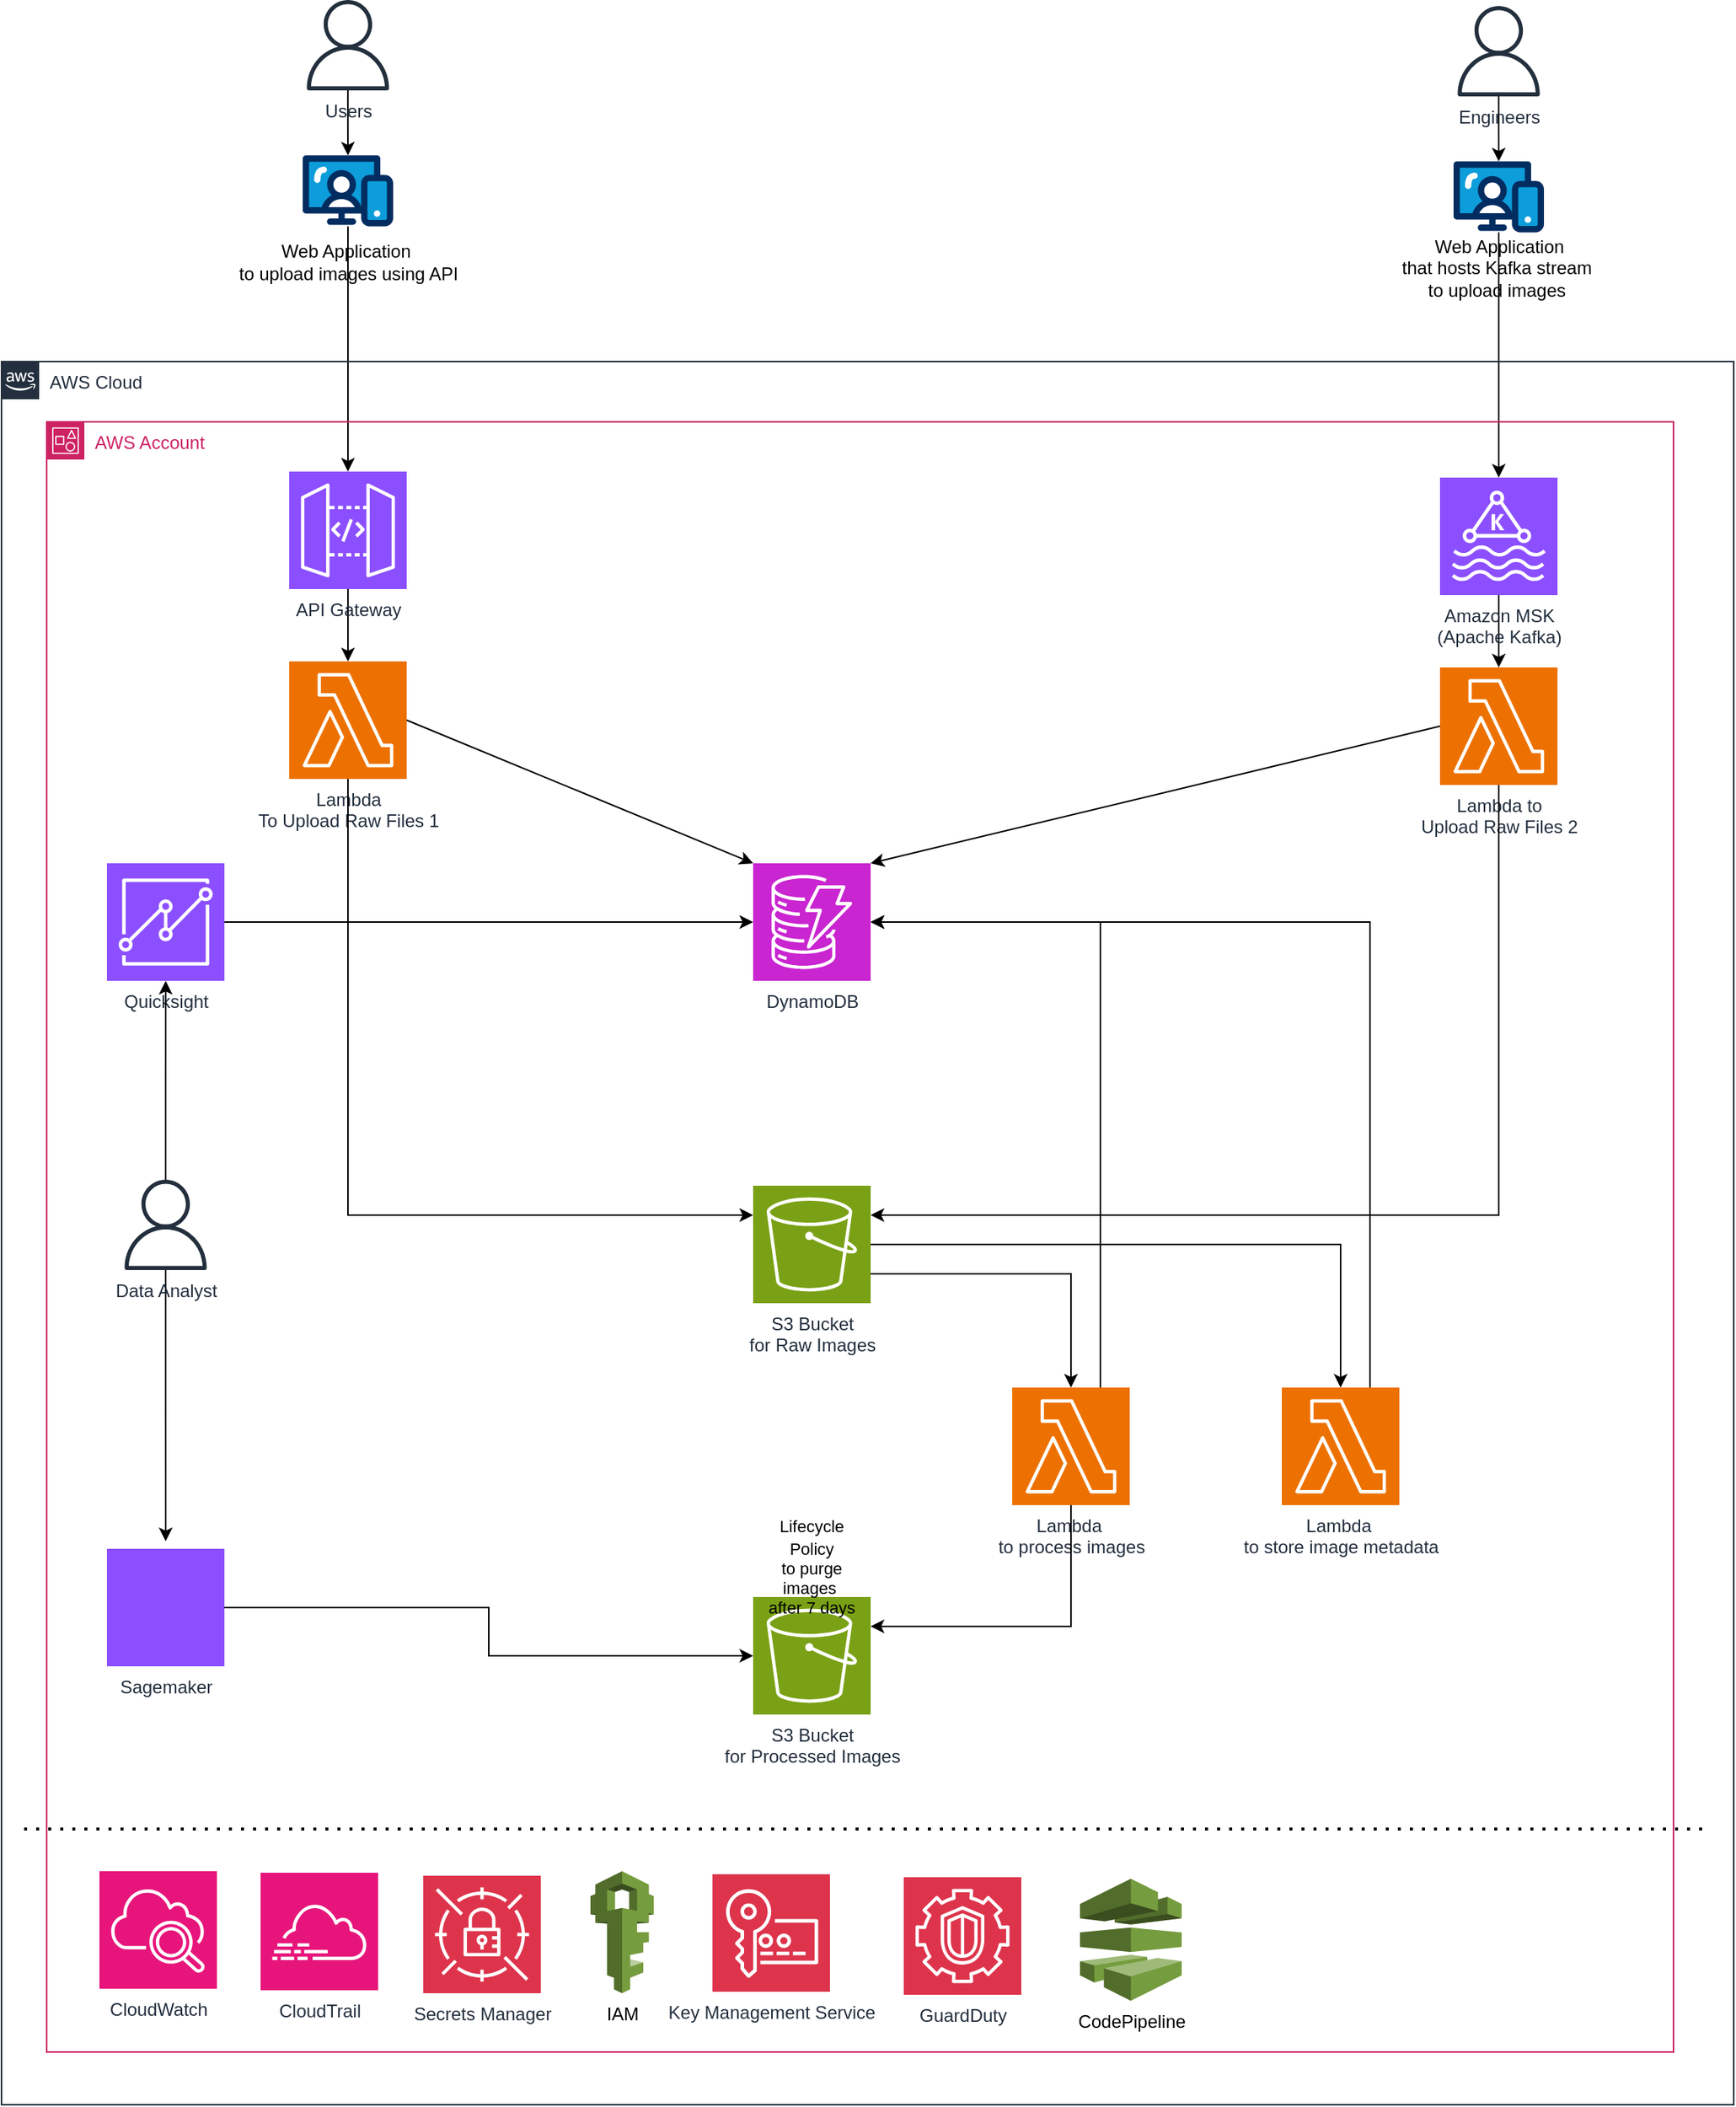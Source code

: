 <mxfile version="28.1.2">
  <diagram name="Page-1" id="7x_k01PApRXjQRJml1V-">
    <mxGraphModel dx="1226" dy="736" grid="0" gridSize="8" guides="0" tooltips="1" connect="0" arrows="0" fold="1" page="1" pageScale="1" pageWidth="850" pageHeight="1100" background="none" math="0" shadow="0">
      <root>
        <mxCell id="0" />
        <mxCell id="1" parent="0" />
        <mxCell id="s7j0IJeCWLYnn15bMMB7-19" value="" style="edgeStyle=orthogonalEdgeStyle;rounded=0;orthogonalLoop=1;jettySize=auto;html=1;" parent="1" source="s7j0IJeCWLYnn15bMMB7-1" target="s7j0IJeCWLYnn15bMMB7-13" edge="1">
          <mxGeometry relative="1" as="geometry" />
        </mxCell>
        <mxCell id="s7j0IJeCWLYnn15bMMB7-1" value="Users" style="sketch=0;outlineConnect=0;fontColor=#232F3E;gradientColor=none;fillColor=#232F3D;strokeColor=none;dashed=0;verticalLabelPosition=bottom;verticalAlign=top;align=center;html=1;fontSize=12;fontStyle=0;aspect=fixed;pointerEvents=1;shape=mxgraph.aws4.user;" parent="1" vertex="1">
          <mxGeometry x="210" y="20" width="60" height="60" as="geometry" />
        </mxCell>
        <mxCell id="s7j0IJeCWLYnn15bMMB7-20" value="" style="edgeStyle=orthogonalEdgeStyle;rounded=0;orthogonalLoop=1;jettySize=auto;html=1;" parent="1" source="s7j0IJeCWLYnn15bMMB7-3" target="s7j0IJeCWLYnn15bMMB7-14" edge="1">
          <mxGeometry relative="1" as="geometry" />
        </mxCell>
        <mxCell id="s7j0IJeCWLYnn15bMMB7-3" value="Engineers" style="sketch=0;outlineConnect=0;fontColor=#232F3E;gradientColor=none;fillColor=#232F3D;strokeColor=none;dashed=0;verticalLabelPosition=bottom;verticalAlign=top;align=center;html=1;fontSize=12;fontStyle=0;aspect=fixed;pointerEvents=1;shape=mxgraph.aws4.user;" parent="1" vertex="1">
          <mxGeometry x="974" y="24" width="60" height="60" as="geometry" />
        </mxCell>
        <mxCell id="s7j0IJeCWLYnn15bMMB7-22" value="" style="edgeStyle=orthogonalEdgeStyle;rounded=0;orthogonalLoop=1;jettySize=auto;html=1;" parent="1" source="s7j0IJeCWLYnn15bMMB7-13" target="s7j0IJeCWLYnn15bMMB7-21" edge="1">
          <mxGeometry relative="1" as="geometry" />
        </mxCell>
        <mxCell id="s7j0IJeCWLYnn15bMMB7-13" value="Web Application&amp;nbsp;&lt;div&gt;to upload images using API&lt;/div&gt;" style="verticalLabelPosition=bottom;aspect=fixed;html=1;shape=mxgraph.salesforce.web;fillColorStyles=fillColor2,fillColor3,fillColor4;fillColor2=#032d60;fillColor3=#0d9dda;fillColor4=#ffffff;fillColor=none;strokeColor=none;" parent="1" vertex="1">
          <mxGeometry x="210" y="123" width="60" height="47.4" as="geometry" />
        </mxCell>
        <mxCell id="s7j0IJeCWLYnn15bMMB7-31" value="" style="edgeStyle=orthogonalEdgeStyle;rounded=0;orthogonalLoop=1;jettySize=auto;html=1;" parent="1" source="s7j0IJeCWLYnn15bMMB7-14" target="s7j0IJeCWLYnn15bMMB7-25" edge="1">
          <mxGeometry relative="1" as="geometry" />
        </mxCell>
        <mxCell id="s7j0IJeCWLYnn15bMMB7-14" value="Web Application&lt;div&gt;that hosts Kafka stream&amp;nbsp;&lt;/div&gt;&lt;div&gt;to upload images&amp;nbsp;&lt;/div&gt;" style="verticalLabelPosition=bottom;aspect=fixed;html=1;shape=mxgraph.salesforce.web;fillColorStyles=fillColor2,fillColor3,fillColor4;fillColor2=#032d60;fillColor3=#0d9dda;fillColor4=#ffffff;fillColor=none;strokeColor=none;" parent="1" vertex="1">
          <mxGeometry x="974" y="127" width="60" height="47.4" as="geometry" />
        </mxCell>
        <mxCell id="s7j0IJeCWLYnn15bMMB7-28" value="" style="edgeStyle=orthogonalEdgeStyle;rounded=0;orthogonalLoop=1;jettySize=auto;html=1;" parent="1" source="s7j0IJeCWLYnn15bMMB7-21" target="s7j0IJeCWLYnn15bMMB7-26" edge="1">
          <mxGeometry relative="1" as="geometry" />
        </mxCell>
        <mxCell id="s7j0IJeCWLYnn15bMMB7-21" value="API Gateway" style="sketch=0;points=[[0,0,0],[0.25,0,0],[0.5,0,0],[0.75,0,0],[1,0,0],[0,1,0],[0.25,1,0],[0.5,1,0],[0.75,1,0],[1,1,0],[0,0.25,0],[0,0.5,0],[0,0.75,0],[1,0.25,0],[1,0.5,0],[1,0.75,0]];outlineConnect=0;fontColor=#232F3E;fillColor=#8C4FFF;strokeColor=#ffffff;dashed=0;verticalLabelPosition=bottom;verticalAlign=top;align=center;html=1;fontSize=12;fontStyle=0;aspect=fixed;shape=mxgraph.aws4.resourceIcon;resIcon=mxgraph.aws4.api_gateway;" parent="1" vertex="1">
          <mxGeometry x="201" y="333" width="78" height="78" as="geometry" />
        </mxCell>
        <mxCell id="s7j0IJeCWLYnn15bMMB7-29" value="" style="edgeStyle=orthogonalEdgeStyle;rounded=0;orthogonalLoop=1;jettySize=auto;html=1;" parent="1" source="s7j0IJeCWLYnn15bMMB7-25" target="s7j0IJeCWLYnn15bMMB7-27" edge="1">
          <mxGeometry relative="1" as="geometry" />
        </mxCell>
        <mxCell id="s7j0IJeCWLYnn15bMMB7-25" value="Amazon MSK&lt;div&gt;(Apache Kafka)&lt;/div&gt;" style="sketch=0;points=[[0,0,0],[0.25,0,0],[0.5,0,0],[0.75,0,0],[1,0,0],[0,1,0],[0.25,1,0],[0.5,1,0],[0.75,1,0],[1,1,0],[0,0.25,0],[0,0.5,0],[0,0.75,0],[1,0.25,0],[1,0.5,0],[1,0.75,0]];outlineConnect=0;fontColor=#232F3E;fillColor=#8C4FFF;strokeColor=#ffffff;dashed=0;verticalLabelPosition=bottom;verticalAlign=top;align=center;html=1;fontSize=12;fontStyle=0;aspect=fixed;shape=mxgraph.aws4.resourceIcon;resIcon=mxgraph.aws4.managed_streaming_for_kafka;" parent="1" vertex="1">
          <mxGeometry x="965" y="337" width="78" height="78" as="geometry" />
        </mxCell>
        <mxCell id="s7j0IJeCWLYnn15bMMB7-26" value="Lambda&lt;div&gt;To U&lt;span style=&quot;background-color: transparent; color: light-dark(rgb(35, 47, 62), rgb(189, 199, 212));&quot;&gt;pload Raw Files 1&lt;/span&gt;&lt;/div&gt;" style="sketch=0;points=[[0,0,0],[0.25,0,0],[0.5,0,0],[0.75,0,0],[1,0,0],[0,1,0],[0.25,1,0],[0.5,1,0],[0.75,1,0],[1,1,0],[0,0.25,0],[0,0.5,0],[0,0.75,0],[1,0.25,0],[1,0.5,0],[1,0.75,0]];outlineConnect=0;fontColor=#232F3E;fillColor=#ED7100;strokeColor=#ffffff;dashed=0;verticalLabelPosition=bottom;verticalAlign=top;align=center;html=1;fontSize=12;fontStyle=0;aspect=fixed;shape=mxgraph.aws4.resourceIcon;resIcon=mxgraph.aws4.lambda;" parent="1" vertex="1">
          <mxGeometry x="201" y="459" width="78" height="78" as="geometry" />
        </mxCell>
        <mxCell id="s7j0IJeCWLYnn15bMMB7-27" value="Lambda to&lt;div&gt;Upload Raw Files 2&lt;/div&gt;" style="sketch=0;points=[[0,0,0],[0.25,0,0],[0.5,0,0],[0.75,0,0],[1,0,0],[0,1,0],[0.25,1,0],[0.5,1,0],[0.75,1,0],[1,1,0],[0,0.25,0],[0,0.5,0],[0,0.75,0],[1,0.25,0],[1,0.5,0],[1,0.75,0]];outlineConnect=0;fontColor=#232F3E;fillColor=#ED7100;strokeColor=#ffffff;dashed=0;verticalLabelPosition=bottom;verticalAlign=top;align=center;html=1;fontSize=12;fontStyle=0;aspect=fixed;shape=mxgraph.aws4.resourceIcon;resIcon=mxgraph.aws4.lambda;" parent="1" vertex="1">
          <mxGeometry x="965" y="463" width="78" height="78" as="geometry" />
        </mxCell>
        <mxCell id="s7j0IJeCWLYnn15bMMB7-30" value="S3 Bucket&lt;div&gt;for Raw Images&lt;/div&gt;" style="sketch=0;points=[[0,0,0],[0.25,0,0],[0.5,0,0],[0.75,0,0],[1,0,0],[0,1,0],[0.25,1,0],[0.5,1,0],[0.75,1,0],[1,1,0],[0,0.25,0],[0,0.5,0],[0,0.75,0],[1,0.25,0],[1,0.5,0],[1,0.75,0]];outlineConnect=0;fontColor=#232F3E;fillColor=#7AA116;strokeColor=#ffffff;dashed=0;verticalLabelPosition=bottom;verticalAlign=top;align=center;html=1;fontSize=12;fontStyle=0;aspect=fixed;shape=mxgraph.aws4.resourceIcon;resIcon=mxgraph.aws4.s3;" parent="1" vertex="1">
          <mxGeometry x="509" y="807" width="78" height="78" as="geometry" />
        </mxCell>
        <mxCell id="s7j0IJeCWLYnn15bMMB7-35" value="Lambda&amp;nbsp;&lt;div&gt;to process images&lt;/div&gt;" style="sketch=0;points=[[0,0,0],[0.25,0,0],[0.5,0,0],[0.75,0,0],[1,0,0],[0,1,0],[0.25,1,0],[0.5,1,0],[0.75,1,0],[1,1,0],[0,0.25,0],[0,0.5,0],[0,0.75,0],[1,0.25,0],[1,0.5,0],[1,0.75,0]];outlineConnect=0;fontColor=#232F3E;fillColor=#ED7100;strokeColor=#ffffff;dashed=0;verticalLabelPosition=bottom;verticalAlign=top;align=center;html=1;fontSize=12;fontStyle=0;aspect=fixed;shape=mxgraph.aws4.resourceIcon;resIcon=mxgraph.aws4.lambda;" parent="1" vertex="1">
          <mxGeometry x="681" y="941" width="78" height="78" as="geometry" />
        </mxCell>
        <mxCell id="s7j0IJeCWLYnn15bMMB7-44" value="Lambda&amp;nbsp;&lt;div&gt;to store image metadata&lt;/div&gt;" style="sketch=0;points=[[0,0,0],[0.25,0,0],[0.5,0,0],[0.75,0,0],[1,0,0],[0,1,0],[0.25,1,0],[0.5,1,0],[0.75,1,0],[1,1,0],[0,0.25,0],[0,0.5,0],[0,0.75,0],[1,0.25,0],[1,0.5,0],[1,0.75,0]];outlineConnect=0;fontColor=#232F3E;fillColor=#ED7100;strokeColor=#ffffff;dashed=0;verticalLabelPosition=bottom;verticalAlign=top;align=center;html=1;fontSize=12;fontStyle=0;aspect=fixed;shape=mxgraph.aws4.resourceIcon;resIcon=mxgraph.aws4.lambda;" parent="1" vertex="1">
          <mxGeometry x="860" y="941" width="78" height="78" as="geometry" />
        </mxCell>
        <mxCell id="s7j0IJeCWLYnn15bMMB7-82" value="" style="edgeStyle=orthogonalEdgeStyle;rounded=0;orthogonalLoop=1;jettySize=auto;html=1;" parent="1" source="s7j0IJeCWLYnn15bMMB7-49" target="s7j0IJeCWLYnn15bMMB7-43" edge="1">
          <mxGeometry relative="1" as="geometry" />
        </mxCell>
        <mxCell id="s7j0IJeCWLYnn15bMMB7-49" value="Quicksight" style="sketch=0;points=[[0,0,0],[0.25,0,0],[0.5,0,0],[0.75,0,0],[1,0,0],[0,1,0],[0.25,1,0],[0.5,1,0],[0.75,1,0],[1,1,0],[0,0.25,0],[0,0.5,0],[0,0.75,0],[1,0.25,0],[1,0.5,0],[1,0.75,0]];outlineConnect=0;fontColor=#232F3E;fillColor=#8C4FFF;strokeColor=#ffffff;dashed=0;verticalLabelPosition=bottom;verticalAlign=top;align=center;html=1;fontSize=12;fontStyle=0;aspect=fixed;shape=mxgraph.aws4.resourceIcon;resIcon=mxgraph.aws4.quicksight;" parent="1" vertex="1">
          <mxGeometry x="80" y="593" width="78" height="78" as="geometry" />
        </mxCell>
        <mxCell id="s7j0IJeCWLYnn15bMMB7-83" value="" style="edgeStyle=orthogonalEdgeStyle;rounded=0;orthogonalLoop=1;jettySize=auto;html=1;" parent="1" source="s7j0IJeCWLYnn15bMMB7-54" target="s7j0IJeCWLYnn15bMMB7-32" edge="1">
          <mxGeometry relative="1" as="geometry" />
        </mxCell>
        <mxCell id="s7j0IJeCWLYnn15bMMB7-54" value="Sagemaker" style="sketch=0;points=[[0,0,0],[0.25,0,0],[0.5,0,0],[0.75,0,0],[1,0,0],[0,1,0],[0.25,1,0],[0.5,1,0],[0.75,1,0],[1,1,0],[0,0.25,0],[0,0.5,0],[0,0.75,0],[1,0.25,0],[1,0.5,0],[1,0.75,0]];outlineConnect=0;fontColor=#232F3E;fillColor=#8C4FFF;strokeColor=#ffffff;dashed=0;verticalLabelPosition=bottom;verticalAlign=top;align=center;html=1;fontSize=12;fontStyle=0;aspect=fixed;shape=mxgraph.aws4.resourceIcon;resIcon=mxgraph.aws4.sagemaker_2;" parent="1" vertex="1">
          <mxGeometry x="80" y="1048" width="78" height="78" as="geometry" />
        </mxCell>
        <mxCell id="s7j0IJeCWLYnn15bMMB7-59" style="edgeStyle=orthogonalEdgeStyle;rounded=0;orthogonalLoop=1;jettySize=auto;html=1;entryX=0;entryY=0.25;entryDx=0;entryDy=0;entryPerimeter=0;exitX=0.5;exitY=1;exitDx=0;exitDy=0;exitPerimeter=0;" parent="1" source="s7j0IJeCWLYnn15bMMB7-26" target="s7j0IJeCWLYnn15bMMB7-30" edge="1">
          <mxGeometry relative="1" as="geometry" />
        </mxCell>
        <mxCell id="s7j0IJeCWLYnn15bMMB7-60" style="edgeStyle=orthogonalEdgeStyle;rounded=0;orthogonalLoop=1;jettySize=auto;html=1;entryX=1;entryY=0.25;entryDx=0;entryDy=0;entryPerimeter=0;exitX=0.5;exitY=1;exitDx=0;exitDy=0;exitPerimeter=0;" parent="1" source="s7j0IJeCWLYnn15bMMB7-27" target="s7j0IJeCWLYnn15bMMB7-30" edge="1">
          <mxGeometry relative="1" as="geometry" />
        </mxCell>
        <mxCell id="s7j0IJeCWLYnn15bMMB7-61" style="edgeStyle=orthogonalEdgeStyle;rounded=0;orthogonalLoop=1;jettySize=auto;html=1;entryX=0.5;entryY=0;entryDx=0;entryDy=0;entryPerimeter=0;exitX=1;exitY=0.75;exitDx=0;exitDy=0;exitPerimeter=0;" parent="1" source="s7j0IJeCWLYnn15bMMB7-30" target="s7j0IJeCWLYnn15bMMB7-35" edge="1">
          <mxGeometry relative="1" as="geometry" />
        </mxCell>
        <mxCell id="s7j0IJeCWLYnn15bMMB7-62" style="edgeStyle=orthogonalEdgeStyle;rounded=0;orthogonalLoop=1;jettySize=auto;html=1;exitX=1;exitY=0.5;exitDx=0;exitDy=0;exitPerimeter=0;entryX=0.5;entryY=0;entryDx=0;entryDy=0;entryPerimeter=0;" parent="1" source="s7j0IJeCWLYnn15bMMB7-30" target="s7j0IJeCWLYnn15bMMB7-44" edge="1">
          <mxGeometry relative="1" as="geometry" />
        </mxCell>
        <mxCell id="s7j0IJeCWLYnn15bMMB7-63" style="edgeStyle=orthogonalEdgeStyle;rounded=0;orthogonalLoop=1;jettySize=auto;html=1;entryX=1;entryY=0.25;entryDx=0;entryDy=0;entryPerimeter=0;exitX=0.5;exitY=1;exitDx=0;exitDy=0;exitPerimeter=0;" parent="1" source="s7j0IJeCWLYnn15bMMB7-35" target="s7j0IJeCWLYnn15bMMB7-32" edge="1">
          <mxGeometry relative="1" as="geometry" />
        </mxCell>
        <mxCell id="s7j0IJeCWLYnn15bMMB7-80" value="" style="endArrow=classic;html=1;rounded=0;entryX=1;entryY=0;entryDx=0;entryDy=0;entryPerimeter=0;exitX=0;exitY=0.5;exitDx=0;exitDy=0;exitPerimeter=0;" parent="1" source="s7j0IJeCWLYnn15bMMB7-27" target="s7j0IJeCWLYnn15bMMB7-43" edge="1">
          <mxGeometry width="50" height="50" relative="1" as="geometry">
            <mxPoint x="1043" y="509" as="sourcePoint" />
            <mxPoint x="1093" y="459" as="targetPoint" />
          </mxGeometry>
        </mxCell>
        <mxCell id="s7j0IJeCWLYnn15bMMB7-81" value="" style="endArrow=classic;html=1;rounded=0;exitX=1;exitY=0.5;exitDx=0;exitDy=0;exitPerimeter=0;entryX=0;entryY=0;entryDx=0;entryDy=0;entryPerimeter=0;" parent="1" source="s7j0IJeCWLYnn15bMMB7-26" target="s7j0IJeCWLYnn15bMMB7-43" edge="1">
          <mxGeometry width="50" height="50" relative="1" as="geometry">
            <mxPoint x="560" y="543" as="sourcePoint" />
            <mxPoint x="1200" y="683" as="targetPoint" />
          </mxGeometry>
        </mxCell>
        <mxCell id="s7j0IJeCWLYnn15bMMB7-97" style="edgeStyle=orthogonalEdgeStyle;rounded=0;orthogonalLoop=1;jettySize=auto;html=1;" parent="1" source="s7j0IJeCWLYnn15bMMB7-85" edge="1">
          <mxGeometry relative="1" as="geometry">
            <mxPoint x="119" y="1043" as="targetPoint" />
          </mxGeometry>
        </mxCell>
        <mxCell id="s7j0IJeCWLYnn15bMMB7-85" value="Data Analyst" style="sketch=0;outlineConnect=0;fontColor=#232F3E;gradientColor=none;fillColor=#232F3D;strokeColor=none;dashed=0;verticalLabelPosition=bottom;verticalAlign=top;align=center;html=1;fontSize=12;fontStyle=0;aspect=fixed;pointerEvents=1;shape=mxgraph.aws4.user;" parent="1" vertex="1">
          <mxGeometry x="89" y="803" width="60" height="60" as="geometry" />
        </mxCell>
        <mxCell id="s7j0IJeCWLYnn15bMMB7-94" style="edgeStyle=orthogonalEdgeStyle;rounded=0;orthogonalLoop=1;jettySize=auto;html=1;entryX=0.5;entryY=1;entryDx=0;entryDy=0;entryPerimeter=0;" parent="1" source="s7j0IJeCWLYnn15bMMB7-85" target="s7j0IJeCWLYnn15bMMB7-49" edge="1">
          <mxGeometry relative="1" as="geometry" />
        </mxCell>
        <mxCell id="s7j0IJeCWLYnn15bMMB7-99" value="AWS Account" style="points=[[0,0],[0.25,0],[0.5,0],[0.75,0],[1,0],[1,0.25],[1,0.5],[1,0.75],[1,1],[0.75,1],[0.5,1],[0.25,1],[0,1],[0,0.75],[0,0.5],[0,0.25]];outlineConnect=0;gradientColor=none;html=1;whiteSpace=wrap;fontSize=12;fontStyle=0;container=1;pointerEvents=0;collapsible=0;recursiveResize=0;shape=mxgraph.aws4.group;grIcon=mxgraph.aws4.group_account;strokeColor=#CD2264;fillColor=none;verticalAlign=top;align=left;spacingLeft=30;fontColor=#CD2264;dashed=0;" parent="1" vertex="1">
          <mxGeometry x="40" y="300" width="1080" height="1082" as="geometry" />
        </mxCell>
        <mxCell id="s7j0IJeCWLYnn15bMMB7-100" value="AWS Cloud" style="points=[[0,0],[0.25,0],[0.5,0],[0.75,0],[1,0],[1,0.25],[1,0.5],[1,0.75],[1,1],[0.75,1],[0.5,1],[0.25,1],[0,1],[0,0.75],[0,0.5],[0,0.25]];outlineConnect=0;gradientColor=none;html=1;whiteSpace=wrap;fontSize=12;fontStyle=0;container=1;pointerEvents=0;collapsible=0;recursiveResize=0;shape=mxgraph.aws4.group;grIcon=mxgraph.aws4.group_aws_cloud_alt;strokeColor=#232F3E;fillColor=none;verticalAlign=top;align=left;spacingLeft=30;fontColor=#232F3E;dashed=0;" parent="1" vertex="1">
          <mxGeometry x="10" y="260" width="1150" height="1157" as="geometry" />
        </mxCell>
        <mxCell id="s7j0IJeCWLYnn15bMMB7-43" value="DynamoDB" style="sketch=0;points=[[0,0,0],[0.25,0,0],[0.5,0,0],[0.75,0,0],[1,0,0],[0,1,0],[0.25,1,0],[0.5,1,0],[0.75,1,0],[1,1,0],[0,0.25,0],[0,0.5,0],[0,0.75,0],[1,0.25,0],[1,0.5,0],[1,0.75,0]];outlineConnect=0;fontColor=#232F3E;fillColor=#C925D1;strokeColor=#ffffff;dashed=0;verticalLabelPosition=bottom;verticalAlign=top;align=center;html=1;fontSize=12;fontStyle=0;aspect=fixed;shape=mxgraph.aws4.resourceIcon;resIcon=mxgraph.aws4.dynamodb;" parent="s7j0IJeCWLYnn15bMMB7-100" vertex="1">
          <mxGeometry x="499" y="333" width="78" height="78" as="geometry" />
        </mxCell>
        <mxCell id="s7j0IJeCWLYnn15bMMB7-32" value="S3 Bucket&lt;div&gt;for Processed Images&lt;/div&gt;" style="sketch=0;points=[[0,0,0],[0.25,0,0],[0.5,0,0],[0.75,0,0],[1,0,0],[0,1,0],[0.25,1,0],[0.5,1,0],[0.75,1,0],[1,1,0],[0,0.25,0],[0,0.5,0],[0,0.75,0],[1,0.25,0],[1,0.5,0],[1,0.75,0]];outlineConnect=0;fontColor=#232F3E;fillColor=#7AA116;strokeColor=#ffffff;dashed=0;verticalLabelPosition=bottom;verticalAlign=top;align=center;html=1;fontSize=12;fontStyle=0;aspect=fixed;shape=mxgraph.aws4.resourceIcon;resIcon=mxgraph.aws4.s3;" parent="s7j0IJeCWLYnn15bMMB7-100" vertex="1">
          <mxGeometry x="499" y="820" width="78" height="78" as="geometry" />
        </mxCell>
        <mxCell id="WwFzNlLmqDnFHMuQ1UVr-1" value="CloudWatch" style="sketch=0;points=[[0,0,0],[0.25,0,0],[0.5,0,0],[0.75,0,0],[1,0,0],[0,1,0],[0.25,1,0],[0.5,1,0],[0.75,1,0],[1,1,0],[0,0.25,0],[0,0.5,0],[0,0.75,0],[1,0.25,0],[1,0.5,0],[1,0.75,0]];points=[[0,0,0],[0.25,0,0],[0.5,0,0],[0.75,0,0],[1,0,0],[0,1,0],[0.25,1,0],[0.5,1,0],[0.75,1,0],[1,1,0],[0,0.25,0],[0,0.5,0],[0,0.75,0],[1,0.25,0],[1,0.5,0],[1,0.75,0]];outlineConnect=0;fontColor=#232F3E;fillColor=#E7157B;strokeColor=#ffffff;dashed=0;verticalLabelPosition=bottom;verticalAlign=top;align=center;html=1;fontSize=12;fontStyle=0;aspect=fixed;shape=mxgraph.aws4.resourceIcon;resIcon=mxgraph.aws4.cloudwatch_2;" vertex="1" parent="s7j0IJeCWLYnn15bMMB7-100">
          <mxGeometry x="65" y="1002" width="78" height="78" as="geometry" />
        </mxCell>
        <mxCell id="WwFzNlLmqDnFHMuQ1UVr-2" value="CloudTrail" style="sketch=0;points=[[0,0,0],[0.25,0,0],[0.5,0,0],[0.75,0,0],[1,0,0],[0,1,0],[0.25,1,0],[0.5,1,0],[0.75,1,0],[1,1,0],[0,0.25,0],[0,0.5,0],[0,0.75,0],[1,0.25,0],[1,0.5,0],[1,0.75,0]];points=[[0,0,0],[0.25,0,0],[0.5,0,0],[0.75,0,0],[1,0,0],[0,1,0],[0.25,1,0],[0.5,1,0],[0.75,1,0],[1,1,0],[0,0.25,0],[0,0.5,0],[0,0.75,0],[1,0.25,0],[1,0.5,0],[1,0.75,0]];outlineConnect=0;fontColor=#232F3E;fillColor=#E7157B;strokeColor=#ffffff;dashed=0;verticalLabelPosition=bottom;verticalAlign=top;align=center;html=1;fontSize=12;fontStyle=0;aspect=fixed;shape=mxgraph.aws4.resourceIcon;resIcon=mxgraph.aws4.cloudtrail;" vertex="1" parent="s7j0IJeCWLYnn15bMMB7-100">
          <mxGeometry x="172" y="1003" width="78" height="78" as="geometry" />
        </mxCell>
        <mxCell id="WwFzNlLmqDnFHMuQ1UVr-3" value="IAM" style="outlineConnect=0;dashed=0;verticalLabelPosition=bottom;verticalAlign=top;align=center;html=1;shape=mxgraph.aws3.iam;fillColor=#759C3E;gradientColor=none;" vertex="1" parent="s7j0IJeCWLYnn15bMMB7-100">
          <mxGeometry x="391" y="1002" width="42" height="81" as="geometry" />
        </mxCell>
        <mxCell id="WwFzNlLmqDnFHMuQ1UVr-5" value="" style="endArrow=none;dashed=1;html=1;dashPattern=1 3;strokeWidth=2;rounded=0;" edge="1" parent="s7j0IJeCWLYnn15bMMB7-100">
          <mxGeometry width="50" height="50" relative="1" as="geometry">
            <mxPoint x="15.004" y="974" as="sourcePoint" />
            <mxPoint x="1135" y="974" as="targetPoint" />
          </mxGeometry>
        </mxCell>
        <mxCell id="WwFzNlLmqDnFHMuQ1UVr-16" value="&lt;span style=&quot;font-size: 11px; text-wrap-mode: nowrap; background-color: rgb(255, 255, 255);&quot;&gt;Lifecycle Policy&lt;/span&gt;&lt;div style=&quot;font-size: 11px; text-wrap-mode: nowrap;&quot;&gt;to purge images&amp;nbsp;&lt;/div&gt;&lt;div style=&quot;font-size: 11px; text-wrap-mode: nowrap;&quot;&gt;after 7 days&lt;/div&gt;" style="text;html=1;align=center;verticalAlign=middle;whiteSpace=wrap;rounded=0;" vertex="1" parent="s7j0IJeCWLYnn15bMMB7-100">
          <mxGeometry x="508" y="785" width="60" height="30" as="geometry" />
        </mxCell>
        <mxCell id="WwFzNlLmqDnFHMuQ1UVr-17" value="Secrets Manager" style="sketch=0;points=[[0,0,0],[0.25,0,0],[0.5,0,0],[0.75,0,0],[1,0,0],[0,1,0],[0.25,1,0],[0.5,1,0],[0.75,1,0],[1,1,0],[0,0.25,0],[0,0.5,0],[0,0.75,0],[1,0.25,0],[1,0.5,0],[1,0.75,0]];outlineConnect=0;fontColor=#232F3E;fillColor=#DD344C;strokeColor=#ffffff;dashed=0;verticalLabelPosition=bottom;verticalAlign=top;align=center;html=1;fontSize=12;fontStyle=0;aspect=fixed;shape=mxgraph.aws4.resourceIcon;resIcon=mxgraph.aws4.secrets_manager;" vertex="1" parent="s7j0IJeCWLYnn15bMMB7-100">
          <mxGeometry x="280" y="1005" width="78" height="78" as="geometry" />
        </mxCell>
        <mxCell id="WwFzNlLmqDnFHMuQ1UVr-18" value="Key Management Service" style="sketch=0;points=[[0,0,0],[0.25,0,0],[0.5,0,0],[0.75,0,0],[1,0,0],[0,1,0],[0.25,1,0],[0.5,1,0],[0.75,1,0],[1,1,0],[0,0.25,0],[0,0.5,0],[0,0.75,0],[1,0.25,0],[1,0.5,0],[1,0.75,0]];outlineConnect=0;fontColor=#232F3E;fillColor=#DD344C;strokeColor=#ffffff;dashed=0;verticalLabelPosition=bottom;verticalAlign=top;align=center;html=1;fontSize=12;fontStyle=0;aspect=fixed;shape=mxgraph.aws4.resourceIcon;resIcon=mxgraph.aws4.key_management_service;" vertex="1" parent="s7j0IJeCWLYnn15bMMB7-100">
          <mxGeometry x="472" y="1004" width="78" height="78" as="geometry" />
        </mxCell>
        <mxCell id="WwFzNlLmqDnFHMuQ1UVr-19" value="GuardDuty" style="sketch=0;points=[[0,0,0],[0.25,0,0],[0.5,0,0],[0.75,0,0],[1,0,0],[0,1,0],[0.25,1,0],[0.5,1,0],[0.75,1,0],[1,1,0],[0,0.25,0],[0,0.5,0],[0,0.75,0],[1,0.25,0],[1,0.5,0],[1,0.75,0]];outlineConnect=0;fontColor=#232F3E;fillColor=#DD344C;strokeColor=#ffffff;dashed=0;verticalLabelPosition=bottom;verticalAlign=top;align=center;html=1;fontSize=12;fontStyle=0;aspect=fixed;shape=mxgraph.aws4.resourceIcon;resIcon=mxgraph.aws4.guardduty;" vertex="1" parent="s7j0IJeCWLYnn15bMMB7-100">
          <mxGeometry x="599" y="1006" width="78" height="78" as="geometry" />
        </mxCell>
        <mxCell id="WwFzNlLmqDnFHMuQ1UVr-20" value="CodePipeline" style="outlineConnect=0;dashed=0;verticalLabelPosition=bottom;verticalAlign=top;align=center;html=1;shape=mxgraph.aws3.codepipeline;fillColor=#759C3E;gradientColor=none;" vertex="1" parent="s7j0IJeCWLYnn15bMMB7-100">
          <mxGeometry x="716" y="1007" width="67.5" height="81" as="geometry" />
        </mxCell>
        <mxCell id="s7j0IJeCWLYnn15bMMB7-101" style="edgeStyle=orthogonalEdgeStyle;rounded=0;orthogonalLoop=1;jettySize=auto;html=1;entryX=1;entryY=0.5;entryDx=0;entryDy=0;entryPerimeter=0;exitX=0.75;exitY=0;exitDx=0;exitDy=0;exitPerimeter=0;" parent="1" source="s7j0IJeCWLYnn15bMMB7-35" target="s7j0IJeCWLYnn15bMMB7-43" edge="1">
          <mxGeometry relative="1" as="geometry" />
        </mxCell>
        <mxCell id="s7j0IJeCWLYnn15bMMB7-102" style="edgeStyle=orthogonalEdgeStyle;rounded=0;orthogonalLoop=1;jettySize=auto;html=1;exitX=0.75;exitY=0;exitDx=0;exitDy=0;exitPerimeter=0;entryX=1;entryY=0.5;entryDx=0;entryDy=0;entryPerimeter=0;" parent="1" source="s7j0IJeCWLYnn15bMMB7-44" target="s7j0IJeCWLYnn15bMMB7-43" edge="1">
          <mxGeometry relative="1" as="geometry" />
        </mxCell>
      </root>
    </mxGraphModel>
  </diagram>
</mxfile>
